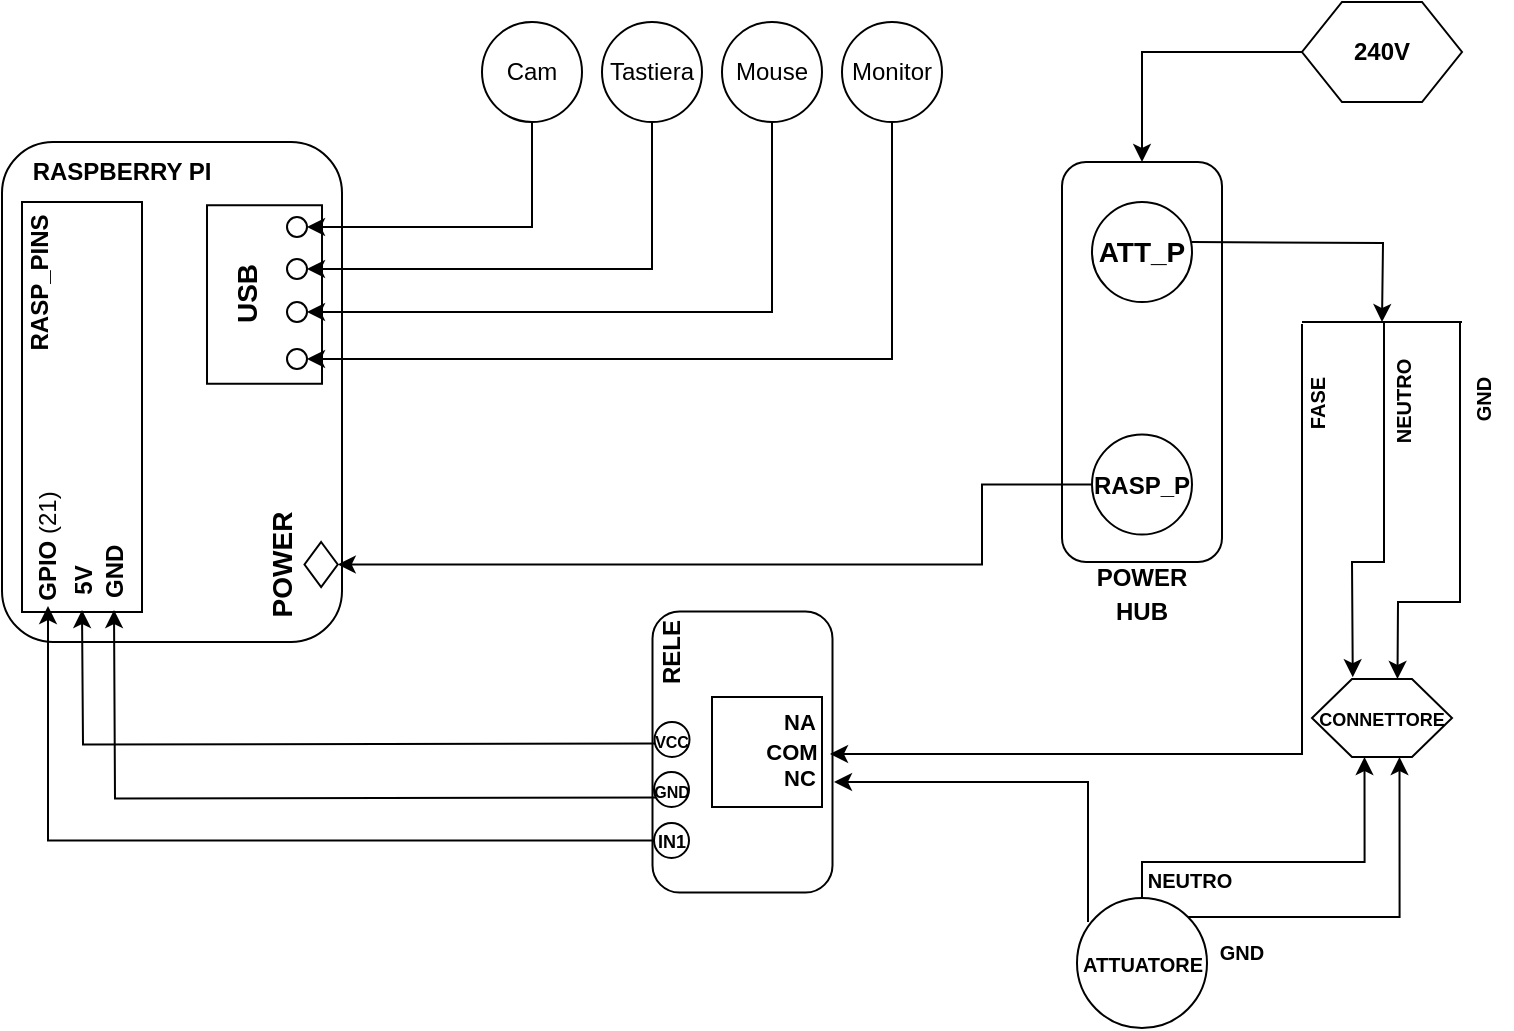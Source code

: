 <mxfile version="18.0.6" type="device"><diagram id="3jMm860BSXOpDs0IC4z-" name="Pagina-1"><mxGraphModel dx="1278" dy="641" grid="1" gridSize="10" guides="1" tooltips="1" connect="1" arrows="1" fold="1" page="1" pageScale="1" pageWidth="827" pageHeight="1169" math="0" shadow="0"><root><mxCell id="0"/><mxCell id="1" parent="0"/><mxCell id="GaMYVZWk2mFl6BGSIdGO-4" value="" style="rounded=1;whiteSpace=wrap;html=1;rotation=90;" parent="1" vertex="1"><mxGeometry x="30" y="150" width="250" height="170" as="geometry"/></mxCell><mxCell id="GaMYVZWk2mFl6BGSIdGO-2" value="&lt;b&gt;RASPBERRY PI&lt;/b&gt;" style="text;html=1;strokeColor=none;fillColor=none;align=center;verticalAlign=middle;whiteSpace=wrap;rounded=0;" parent="1" vertex="1"><mxGeometry x="80" y="110" width="100" height="30" as="geometry"/></mxCell><mxCell id="GaMYVZWk2mFl6BGSIdGO-5" value="" style="rounded=0;whiteSpace=wrap;html=1;rotation=90;" parent="1" vertex="1"><mxGeometry x="7.5" y="212.5" width="205" height="60" as="geometry"/></mxCell><mxCell id="GaMYVZWk2mFl6BGSIdGO-6" value="" style="rounded=0;whiteSpace=wrap;html=1;rotation=90;" parent="1" vertex="1"><mxGeometry x="156.63" y="157.5" width="89.25" height="57.5" as="geometry"/></mxCell><mxCell id="GaMYVZWk2mFl6BGSIdGO-18" style="edgeStyle=orthogonalEdgeStyle;rounded=0;orthogonalLoop=1;jettySize=auto;html=1;exitX=0.5;exitY=1;exitDx=0;exitDy=0;entryX=1;entryY=0.5;entryDx=0;entryDy=0;fontSize=14;" parent="1" source="GaMYVZWk2mFl6BGSIdGO-7" target="GaMYVZWk2mFl6BGSIdGO-12" edge="1"><mxGeometry relative="1" as="geometry"/></mxCell><mxCell id="GaMYVZWk2mFl6BGSIdGO-7" value="Cam" style="ellipse;whiteSpace=wrap;html=1;aspect=fixed;" parent="1" vertex="1"><mxGeometry x="310" y="50" width="50" height="50" as="geometry"/></mxCell><mxCell id="GaMYVZWk2mFl6BGSIdGO-19" style="edgeStyle=orthogonalEdgeStyle;rounded=0;orthogonalLoop=1;jettySize=auto;html=1;exitX=0.5;exitY=1;exitDx=0;exitDy=0;entryX=1;entryY=0.5;entryDx=0;entryDy=0;fontSize=14;" parent="1" source="GaMYVZWk2mFl6BGSIdGO-9" target="GaMYVZWk2mFl6BGSIdGO-13" edge="1"><mxGeometry relative="1" as="geometry"/></mxCell><mxCell id="GaMYVZWk2mFl6BGSIdGO-9" value="Tastiera" style="ellipse;whiteSpace=wrap;html=1;aspect=fixed;" parent="1" vertex="1"><mxGeometry x="370" y="50" width="50" height="50" as="geometry"/></mxCell><mxCell id="GaMYVZWk2mFl6BGSIdGO-20" style="edgeStyle=orthogonalEdgeStyle;rounded=0;orthogonalLoop=1;jettySize=auto;html=1;exitX=0.5;exitY=1;exitDx=0;exitDy=0;entryX=1;entryY=0.5;entryDx=0;entryDy=0;fontSize=14;" parent="1" source="GaMYVZWk2mFl6BGSIdGO-10" target="GaMYVZWk2mFl6BGSIdGO-14" edge="1"><mxGeometry relative="1" as="geometry"/></mxCell><mxCell id="GaMYVZWk2mFl6BGSIdGO-10" value="Mouse" style="ellipse;whiteSpace=wrap;html=1;aspect=fixed;" parent="1" vertex="1"><mxGeometry x="430" y="50" width="50" height="50" as="geometry"/></mxCell><mxCell id="GaMYVZWk2mFl6BGSIdGO-21" style="edgeStyle=orthogonalEdgeStyle;rounded=0;orthogonalLoop=1;jettySize=auto;html=1;exitX=0.5;exitY=1;exitDx=0;exitDy=0;entryX=1;entryY=0.5;entryDx=0;entryDy=0;fontSize=14;" parent="1" source="GaMYVZWk2mFl6BGSIdGO-11" target="GaMYVZWk2mFl6BGSIdGO-15" edge="1"><mxGeometry relative="1" as="geometry"/></mxCell><mxCell id="GaMYVZWk2mFl6BGSIdGO-11" value="Monitor" style="ellipse;whiteSpace=wrap;html=1;aspect=fixed;" parent="1" vertex="1"><mxGeometry x="490" y="50" width="50" height="50" as="geometry"/></mxCell><mxCell id="GaMYVZWk2mFl6BGSIdGO-12" value="" style="ellipse;whiteSpace=wrap;html=1;aspect=fixed;" parent="1" vertex="1"><mxGeometry x="212.5" y="147.5" width="10" height="10" as="geometry"/></mxCell><mxCell id="GaMYVZWk2mFl6BGSIdGO-13" value="" style="ellipse;whiteSpace=wrap;html=1;aspect=fixed;" parent="1" vertex="1"><mxGeometry x="212.5" y="168.5" width="10" height="10" as="geometry"/></mxCell><mxCell id="GaMYVZWk2mFl6BGSIdGO-14" value="" style="ellipse;whiteSpace=wrap;html=1;aspect=fixed;" parent="1" vertex="1"><mxGeometry x="212.5" y="190" width="10" height="10" as="geometry"/></mxCell><mxCell id="GaMYVZWk2mFl6BGSIdGO-15" value="" style="ellipse;whiteSpace=wrap;html=1;aspect=fixed;" parent="1" vertex="1"><mxGeometry x="212.5" y="213.5" width="10" height="10" as="geometry"/></mxCell><mxCell id="GaMYVZWk2mFl6BGSIdGO-17" value="&lt;b&gt;&lt;font style=&quot;font-size: 14px;&quot;&gt;USB&lt;/font&gt;&lt;/b&gt;" style="text;html=1;strokeColor=none;fillColor=none;align=center;verticalAlign=middle;whiteSpace=wrap;rounded=0;rotation=-90;" parent="1" vertex="1"><mxGeometry x="163.75" y="171.25" width="57.5" height="30" as="geometry"/></mxCell><mxCell id="GaMYVZWk2mFl6BGSIdGO-22" value="" style="rhombus;whiteSpace=wrap;html=1;fontSize=14;" parent="1" vertex="1"><mxGeometry x="221.25" y="310" width="16.63" height="22.5" as="geometry"/></mxCell><mxCell id="GaMYVZWk2mFl6BGSIdGO-23" value="&lt;b&gt;POWER&lt;/b&gt;" style="text;html=1;strokeColor=none;fillColor=none;align=center;verticalAlign=middle;whiteSpace=wrap;rounded=0;fontSize=14;rotation=-90;" parent="1" vertex="1"><mxGeometry x="180" y="306.25" width="60" height="30" as="geometry"/></mxCell><mxCell id="GaMYVZWk2mFl6BGSIdGO-24" value="" style="rounded=1;whiteSpace=wrap;html=1;fontSize=14;rotation=90;" parent="1" vertex="1"><mxGeometry x="540" y="180" width="200" height="80" as="geometry"/></mxCell><mxCell id="_1KFlVSBLsInYf0Mn9WU-24" style="edgeStyle=orthogonalEdgeStyle;rounded=0;orthogonalLoop=1;jettySize=auto;html=1;exitX=1;exitY=0.5;exitDx=0;exitDy=0;fontSize=11;" edge="1" parent="1"><mxGeometry relative="1" as="geometry"><mxPoint x="760" y="200" as="targetPoint"/><mxPoint x="665" y="160" as="sourcePoint"/></mxGeometry></mxCell><mxCell id="GaMYVZWk2mFl6BGSIdGO-25" value="&lt;b&gt;ATT_P&lt;/b&gt;" style="ellipse;whiteSpace=wrap;html=1;aspect=fixed;fontSize=14;" parent="1" vertex="1"><mxGeometry x="615" y="140" width="50" height="50" as="geometry"/></mxCell><mxCell id="GaMYVZWk2mFl6BGSIdGO-26" value="&lt;span style=&quot;font-size: 12px;&quot;&gt;&lt;b&gt;POWER&lt;br&gt;HUB&lt;br&gt;&lt;/b&gt;&lt;/span&gt;" style="text;html=1;strokeColor=none;fillColor=none;align=center;verticalAlign=middle;whiteSpace=wrap;rounded=0;fontSize=14;" parent="1" vertex="1"><mxGeometry x="615" y="320" width="50" height="30" as="geometry"/></mxCell><mxCell id="GaMYVZWk2mFl6BGSIdGO-28" style="edgeStyle=orthogonalEdgeStyle;rounded=0;orthogonalLoop=1;jettySize=auto;html=1;exitX=0;exitY=0.5;exitDx=0;exitDy=0;entryX=1;entryY=0.5;entryDx=0;entryDy=0;fontSize=12;" parent="1" edge="1"><mxGeometry relative="1" as="geometry"><mxPoint x="615" y="281.25" as="sourcePoint"/><mxPoint x="237.88" y="321.25" as="targetPoint"/><Array as="points"><mxPoint x="560" y="281"/><mxPoint x="560" y="321"/></Array></mxGeometry></mxCell><mxCell id="GaMYVZWk2mFl6BGSIdGO-27" value="&lt;font style=&quot;font-size: 12px;&quot;&gt;&lt;b&gt;RASP_P&lt;/b&gt;&lt;/font&gt;" style="ellipse;whiteSpace=wrap;html=1;aspect=fixed;fontSize=14;" parent="1" vertex="1"><mxGeometry x="615" y="256.25" width="50" height="50" as="geometry"/></mxCell><mxCell id="_1KFlVSBLsInYf0Mn9WU-2" style="edgeStyle=orthogonalEdgeStyle;rounded=0;orthogonalLoop=1;jettySize=auto;html=1;exitX=0;exitY=0.5;exitDx=0;exitDy=0;entryX=0;entryY=0.5;entryDx=0;entryDy=0;" edge="1" parent="1" source="_1KFlVSBLsInYf0Mn9WU-1" target="GaMYVZWk2mFl6BGSIdGO-24"><mxGeometry relative="1" as="geometry"/></mxCell><mxCell id="_1KFlVSBLsInYf0Mn9WU-1" value="&lt;b&gt;240V&lt;/b&gt;" style="shape=hexagon;perimeter=hexagonPerimeter2;whiteSpace=wrap;html=1;fixedSize=1;" vertex="1" parent="1"><mxGeometry x="720" y="40" width="80" height="50" as="geometry"/></mxCell><mxCell id="_1KFlVSBLsInYf0Mn9WU-3" value="" style="rounded=1;whiteSpace=wrap;html=1;rotation=-90;" vertex="1" parent="1"><mxGeometry x="370" y="370" width="140.5" height="90" as="geometry"/></mxCell><mxCell id="_1KFlVSBLsInYf0Mn9WU-4" value="&lt;b&gt;RASP_PINS&lt;/b&gt;" style="text;html=1;strokeColor=none;fillColor=none;align=center;verticalAlign=middle;whiteSpace=wrap;rounded=0;rotation=-90;" vertex="1" parent="1"><mxGeometry x="44" y="165.25" width="90" height="30" as="geometry"/></mxCell><mxCell id="_1KFlVSBLsInYf0Mn9WU-5" value="&lt;b&gt;RELE&lt;/b&gt;" style="text;html=1;strokeColor=none;fillColor=none;align=center;verticalAlign=middle;whiteSpace=wrap;rounded=0;rotation=-90;" vertex="1" parent="1"><mxGeometry x="375" y="350" width="60" height="30" as="geometry"/></mxCell><mxCell id="_1KFlVSBLsInYf0Mn9WU-6" value="" style="whiteSpace=wrap;html=1;aspect=fixed;" vertex="1" parent="1"><mxGeometry x="425" y="387.5" width="55" height="55" as="geometry"/></mxCell><mxCell id="_1KFlVSBLsInYf0Mn9WU-17" style="edgeStyle=orthogonalEdgeStyle;rounded=0;orthogonalLoop=1;jettySize=auto;html=1;exitX=0;exitY=0.5;exitDx=0;exitDy=0;entryX=0;entryY=1;entryDx=0;entryDy=0;fontSize=10;" edge="1" parent="1"><mxGeometry relative="1" as="geometry"><mxPoint x="398.25" y="410.75" as="sourcePoint"/><mxPoint x="110" y="344" as="targetPoint"/></mxGeometry></mxCell><mxCell id="_1KFlVSBLsInYf0Mn9WU-7" value="&lt;font style=&quot;font-size: 8px;&quot;&gt;&lt;b&gt;VCC&lt;/b&gt;&lt;/font&gt;" style="ellipse;whiteSpace=wrap;html=1;aspect=fixed;" vertex="1" parent="1"><mxGeometry x="396.25" y="400" width="17.5" height="17.5" as="geometry"/></mxCell><mxCell id="_1KFlVSBLsInYf0Mn9WU-18" style="edgeStyle=orthogonalEdgeStyle;rounded=0;orthogonalLoop=1;jettySize=auto;html=1;exitX=0;exitY=0.5;exitDx=0;exitDy=0;entryX=0.25;entryY=0.279;entryDx=0;entryDy=0;entryPerimeter=0;fontSize=10;" edge="1" parent="1"><mxGeometry relative="1" as="geometry"><mxPoint x="402" y="437.75" as="sourcePoint"/><mxPoint x="126" y="344" as="targetPoint"/></mxGeometry></mxCell><mxCell id="_1KFlVSBLsInYf0Mn9WU-8" value="&lt;font style=&quot;font-size: 8px;&quot;&gt;&lt;b&gt;GND&lt;/b&gt;&lt;/font&gt;" style="ellipse;whiteSpace=wrap;html=1;aspect=fixed;" vertex="1" parent="1"><mxGeometry x="396" y="425" width="17.5" height="17.5" as="geometry"/></mxCell><mxCell id="_1KFlVSBLsInYf0Mn9WU-15" style="edgeStyle=orthogonalEdgeStyle;rounded=0;orthogonalLoop=1;jettySize=auto;html=1;exitX=0;exitY=0.5;exitDx=0;exitDy=0;entryX=0;entryY=0.5;entryDx=0;entryDy=0;fontSize=10;" edge="1" parent="1" source="_1KFlVSBLsInYf0Mn9WU-9" target="_1KFlVSBLsInYf0Mn9WU-12"><mxGeometry relative="1" as="geometry"/></mxCell><mxCell id="_1KFlVSBLsInYf0Mn9WU-9" value="&lt;font style=&quot;font-size: 9px;&quot;&gt;&lt;b style=&quot;&quot;&gt;IN1&lt;/b&gt;&lt;/font&gt;" style="ellipse;whiteSpace=wrap;html=1;aspect=fixed;" vertex="1" parent="1"><mxGeometry x="396" y="450.5" width="17.5" height="17.5" as="geometry"/></mxCell><mxCell id="_1KFlVSBLsInYf0Mn9WU-10" value="&lt;b&gt;5V&lt;/b&gt;" style="text;html=1;strokeColor=none;fillColor=none;align=center;verticalAlign=middle;whiteSpace=wrap;rounded=0;rotation=-90;" vertex="1" parent="1"><mxGeometry x="81" y="314" width="60" height="30" as="geometry"/></mxCell><mxCell id="_1KFlVSBLsInYf0Mn9WU-11" value="&lt;b&gt;GND&lt;/b&gt;" style="text;html=1;strokeColor=none;fillColor=none;align=center;verticalAlign=middle;whiteSpace=wrap;rounded=0;rotation=-90;" vertex="1" parent="1"><mxGeometry x="96.63" y="310" width="60" height="30" as="geometry"/></mxCell><mxCell id="_1KFlVSBLsInYf0Mn9WU-12" value="&lt;b&gt;GPIO&lt;/b&gt; (21)" style="text;html=1;strokeColor=none;fillColor=none;align=center;verticalAlign=middle;whiteSpace=wrap;rounded=0;rotation=-90;" vertex="1" parent="1"><mxGeometry x="63" y="297" width="60" height="30" as="geometry"/></mxCell><mxCell id="_1KFlVSBLsInYf0Mn9WU-19" value="&lt;b&gt;&lt;font style=&quot;font-size: 11px;&quot;&gt;NA&lt;/font&gt;&lt;span style=&quot;color: rgba(0, 0, 0, 0); font-family: monospace; font-size: 0px; text-align: start;&quot;&gt;%3CmxGraphModel%3E%3Croot%3E%3CmxCell%20id%3D%220%22%2F%3E%3CmxCell%20id%3D%221%22%20parent%3D%220%22%2F%3E%3CmxCell%20id%3D%222%22%20value%3D%22%22%20style%3D%22ellipse%3BwhiteSpace%3Dwrap%3Bhtml%3D1%3Baspect%3Dfixed%3B%22%20vertex%3D%221%22%20parent%3D%221%22%3E%3CmxGeometry%20x%3D%22396%22%20y%3D%22425%22%20width%3D%2217.5%22%20height%3D%2217.5%22%20as%3D%22geometry%22%2F%3E%3C%2FmxCell%3E%3C%2Froot%3E%3C%2FmxGraphModel%3E&lt;/span&gt;&lt;/b&gt;" style="text;html=1;strokeColor=none;fillColor=none;align=center;verticalAlign=middle;whiteSpace=wrap;rounded=0;fontSize=9;" vertex="1" parent="1"><mxGeometry x="439" y="384.75" width="60" height="30" as="geometry"/></mxCell><mxCell id="_1KFlVSBLsInYf0Mn9WU-20" value="&lt;span style=&quot;font-size: 11px;&quot;&gt;&lt;b&gt;COM&lt;br&gt;&lt;/b&gt;&lt;/span&gt;" style="text;html=1;strokeColor=none;fillColor=none;align=center;verticalAlign=middle;whiteSpace=wrap;rounded=0;fontSize=9;" vertex="1" parent="1"><mxGeometry x="435" y="400" width="60" height="30" as="geometry"/></mxCell><mxCell id="_1KFlVSBLsInYf0Mn9WU-21" value="&lt;span style=&quot;font-size: 11px;&quot;&gt;&lt;b&gt;NC&lt;br&gt;&lt;/b&gt;&lt;/span&gt;" style="text;html=1;strokeColor=none;fillColor=none;align=center;verticalAlign=middle;whiteSpace=wrap;rounded=0;fontSize=9;" vertex="1" parent="1"><mxGeometry x="439" y="412.5" width="60" height="30" as="geometry"/></mxCell><mxCell id="_1KFlVSBLsInYf0Mn9WU-23" value="" style="endArrow=none;html=1;rounded=0;fontSize=11;" edge="1" parent="1"><mxGeometry width="50" height="50" relative="1" as="geometry"><mxPoint x="720" y="200" as="sourcePoint"/><mxPoint x="800" y="200" as="targetPoint"/></mxGeometry></mxCell><mxCell id="_1KFlVSBLsInYf0Mn9WU-28" style="edgeStyle=orthogonalEdgeStyle;rounded=0;orthogonalLoop=1;jettySize=auto;html=1;exitX=1;exitY=0;exitDx=0;exitDy=0;entryX=0.625;entryY=1;entryDx=0;entryDy=0;fontSize=10;" edge="1" parent="1" source="_1KFlVSBLsInYf0Mn9WU-25" target="_1KFlVSBLsInYf0Mn9WU-26"><mxGeometry relative="1" as="geometry"/></mxCell><mxCell id="_1KFlVSBLsInYf0Mn9WU-41" style="edgeStyle=orthogonalEdgeStyle;rounded=0;orthogonalLoop=1;jettySize=auto;html=1;exitX=0.5;exitY=0;exitDx=0;exitDy=0;entryX=0.375;entryY=1;entryDx=0;entryDy=0;fontSize=10;" edge="1" parent="1" source="_1KFlVSBLsInYf0Mn9WU-25" target="_1KFlVSBLsInYf0Mn9WU-26"><mxGeometry relative="1" as="geometry"><Array as="points"><mxPoint x="640" y="470"/><mxPoint x="751" y="470"/></Array></mxGeometry></mxCell><mxCell id="_1KFlVSBLsInYf0Mn9WU-25" value="&lt;b&gt;&lt;font style=&quot;font-size: 10px;&quot;&gt;ATTUATORE&lt;/font&gt;&lt;/b&gt;" style="ellipse;whiteSpace=wrap;html=1;aspect=fixed;fontSize=11;" vertex="1" parent="1"><mxGeometry x="607.5" y="488" width="65" height="65" as="geometry"/></mxCell><mxCell id="_1KFlVSBLsInYf0Mn9WU-26" value="&lt;b&gt;&lt;font style=&quot;font-size: 9px;&quot;&gt;CONNETTORE&lt;/font&gt;&lt;/b&gt;" style="shape=hexagon;perimeter=hexagonPerimeter2;whiteSpace=wrap;html=1;fixedSize=1;fontSize=11;" vertex="1" parent="1"><mxGeometry x="725" y="378.5" width="70" height="39" as="geometry"/></mxCell><mxCell id="_1KFlVSBLsInYf0Mn9WU-29" value="&lt;b&gt;&lt;font style=&quot;font-size: 10px;&quot;&gt;GND&lt;/font&gt;&lt;/b&gt;" style="text;html=1;strokeColor=none;fillColor=none;align=center;verticalAlign=middle;whiteSpace=wrap;rounded=0;fontSize=10;rotation=0;" vertex="1" parent="1"><mxGeometry x="660" y="500" width="60" height="30" as="geometry"/></mxCell><mxCell id="_1KFlVSBLsInYf0Mn9WU-31" value="" style="endArrow=classic;html=1;rounded=0;fontSize=10;entryX=0.625;entryY=0;entryDx=0;entryDy=0;" edge="1" parent="1"><mxGeometry width="50" height="50" relative="1" as="geometry"><mxPoint x="799" y="200" as="sourcePoint"/><mxPoint x="767.75" y="378.5" as="targetPoint"/><Array as="points"><mxPoint x="799" y="340"/><mxPoint x="768" y="340"/></Array></mxGeometry></mxCell><mxCell id="_1KFlVSBLsInYf0Mn9WU-32" value="&lt;b&gt;&lt;font style=&quot;font-size: 10px;&quot;&gt;GND&lt;/font&gt;&lt;/b&gt;" style="text;html=1;strokeColor=none;fillColor=none;align=center;verticalAlign=middle;whiteSpace=wrap;rounded=0;fontSize=10;rotation=-90;" vertex="1" parent="1"><mxGeometry x="780" y="223.5" width="60" height="30" as="geometry"/></mxCell><mxCell id="_1KFlVSBLsInYf0Mn9WU-36" value="" style="endArrow=classic;html=1;rounded=0;fontSize=10;entryX=0.277;entryY=-0.023;entryDx=0;entryDy=0;entryPerimeter=0;" edge="1" parent="1"><mxGeometry width="50" height="50" relative="1" as="geometry"><mxPoint x="761" y="200" as="sourcePoint"/><mxPoint x="745.39" y="377.603" as="targetPoint"/><Array as="points"><mxPoint x="761" y="320"/><mxPoint x="745" y="320"/></Array></mxGeometry></mxCell><mxCell id="_1KFlVSBLsInYf0Mn9WU-38" value="&lt;b&gt;&lt;font style=&quot;font-size: 10px;&quot;&gt;NEUTRO&lt;/font&gt;&lt;/b&gt;" style="text;html=1;strokeColor=none;fillColor=none;align=center;verticalAlign=middle;whiteSpace=wrap;rounded=0;fontSize=10;rotation=-90;" vertex="1" parent="1"><mxGeometry x="740" y="224.5" width="60" height="30" as="geometry"/></mxCell><mxCell id="_1KFlVSBLsInYf0Mn9WU-42" value="&lt;b&gt;&lt;font style=&quot;font-size: 10px;&quot;&gt;NEUTRO&lt;/font&gt;&lt;/b&gt;" style="text;html=1;strokeColor=none;fillColor=none;align=center;verticalAlign=middle;whiteSpace=wrap;rounded=0;fontSize=10;rotation=0;" vertex="1" parent="1"><mxGeometry x="634" y="464" width="60" height="30" as="geometry"/></mxCell><mxCell id="_1KFlVSBLsInYf0Mn9WU-43" value="" style="endArrow=classic;html=1;rounded=0;fontSize=10;" edge="1" parent="1"><mxGeometry width="50" height="50" relative="1" as="geometry"><mxPoint x="720" y="201" as="sourcePoint"/><mxPoint x="484" y="416" as="targetPoint"/><Array as="points"><mxPoint x="720" y="321"/><mxPoint x="720" y="416"/></Array></mxGeometry></mxCell><mxCell id="_1KFlVSBLsInYf0Mn9WU-46" value="&lt;b&gt;&lt;font style=&quot;font-size: 10px;&quot;&gt;FASE&lt;/font&gt;&lt;/b&gt;" style="text;html=1;strokeColor=none;fillColor=none;align=center;verticalAlign=middle;whiteSpace=wrap;rounded=0;fontSize=10;rotation=-90;" vertex="1" parent="1"><mxGeometry x="697" y="225.5" width="60" height="30" as="geometry"/></mxCell><mxCell id="_1KFlVSBLsInYf0Mn9WU-50" value="" style="endArrow=classic;html=1;rounded=0;fontSize=10;entryX=0.85;entryY=0.583;entryDx=0;entryDy=0;entryPerimeter=0;" edge="1" parent="1"><mxGeometry width="50" height="50" relative="1" as="geometry"><mxPoint x="613" y="500" as="sourcePoint"/><mxPoint x="486" y="429.99" as="targetPoint"/><Array as="points"><mxPoint x="613" y="430"/></Array></mxGeometry></mxCell></root></mxGraphModel></diagram></mxfile>